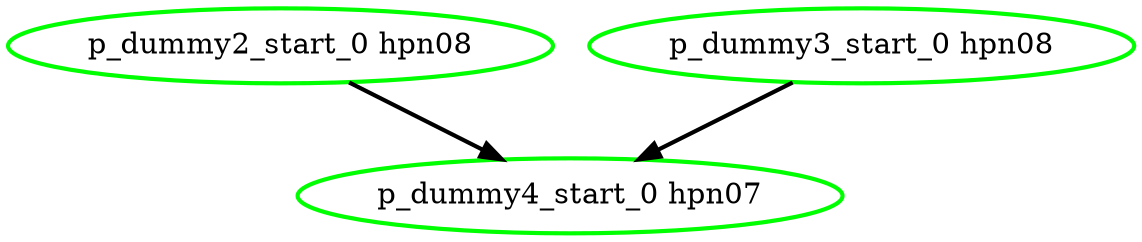 digraph "g" {
"p_dummy2_start_0 hpn08" -> "p_dummy4_start_0 hpn07" [ style = bold]
"p_dummy2_start_0 hpn08" [ style=bold color="green" fontcolor="black"  ]
"p_dummy3_start_0 hpn08" -> "p_dummy4_start_0 hpn07" [ style = bold]
"p_dummy3_start_0 hpn08" [ style=bold color="green" fontcolor="black"  ]
"p_dummy4_start_0 hpn07" [ style=bold color="green" fontcolor="black"  ]
}
